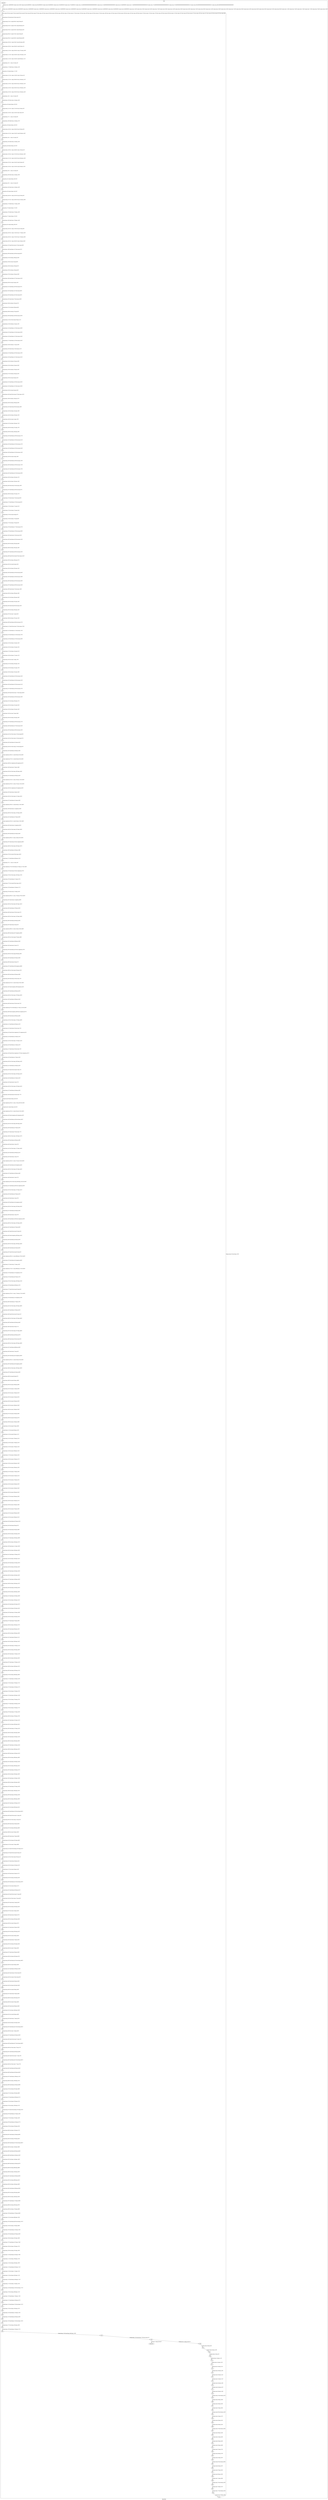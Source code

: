 digraph G {
label="Btor2XCFA";
subgraph cluster_0 {
label="main";
main_init[];
l1[];
l3[];
l4[];
l5[];
l6[];
l7[];
l8[];
l9[];
l10[];
l11[];
l12[];
l13[];
l14[];
l15[];
l16[];
l17[];
l18[];
l19[];
l20[];
l21[];
l22[];
l23[];
l24[];
l25[];
l26[];
l27[];
l28[];
l29[];
l30[];
l31[];
l32[];
l33[];
l34[];
l35[];
l36[];
l37[];
l38[];
l39[];
l40[];
l41[];
l42[];
l43[];
l44[];
l45[];
l46[];
l47[];
l48[];
l49[];
l50[];
l51[];
l52[];
l53[];
l54[];
l55[];
l56[];
l57[];
l58[];
l59[];
l60[];
l61[];
l62[];
l63[];
l64[];
l65[];
l66[];
l67[];
l68[];
l69[];
l70[];
l71[];
l72[];
l73[];
l74[];
l75[];
l76[];
l77[];
l78[];
l79[];
l80[];
l81[];
l82[];
l83[];
l84[];
l85[];
l86[];
l87[];
l88[];
l89[];
l90[];
l91[];
l92[];
l93[];
l94[];
l95[];
l96[];
l97[];
l98[];
l99[];
l100[];
l101[];
l102[];
l103[];
l104[];
l105[];
l106[];
l107[];
l108[];
l109[];
l110[];
l111[];
l112[];
l113[];
l114[];
l115[];
l116[];
l117[];
l118[];
l119[];
l120[];
l121[];
l122[];
l123[];
l124[];
l125[];
l126[];
l127[];
l128[];
l129[];
l130[];
l131[];
l132[];
l133[];
l134[];
l135[];
l136[];
l137[];
l138[];
l139[];
l140[];
l141[];
l142[];
l143[];
l144[];
l145[];
l146[];
l147[];
l148[];
l149[];
l150[];
l151[];
l152[];
l153[];
l154[];
l155[];
l156[];
l157[];
l158[];
l159[];
l160[];
l161[];
l162[];
l163[];
l164[];
l165[];
l166[];
l167[];
l168[];
l169[];
l170[];
l171[];
l172[];
l173[];
l174[];
l175[];
l176[];
l177[];
l178[];
l179[];
l180[];
l181[];
l182[];
l183[];
l184[];
l185[];
l186[];
l187[];
l188[];
l189[];
l190[];
l191[];
l192[];
l193[];
l194[];
l195[];
l196[];
l197[];
l198[];
l199[];
l200[];
l201[];
l202[];
l203[];
l204[];
l205[];
l206[];
l207[];
l208[];
l209[];
l210[];
l211[];
l212[];
l213[];
l214[];
l215[];
l216[];
l217[];
l218[];
l219[];
l220[];
l221[];
l222[];
l223[];
l224[];
l225[];
l226[];
l227[];
l228[];
l229[];
l230[];
l231[];
l232[];
l233[];
l234[];
l235[];
l236[];
l237[];
l238[];
l239[];
l240[];
l241[];
l242[];
l243[];
l244[];
l245[];
l246[];
l247[];
l248[];
l249[];
l250[];
l251[];
l252[];
l253[];
l254[];
l255[];
l256[];
l257[];
l258[];
l259[];
l260[];
l261[];
l262[];
l263[];
l264[];
l265[];
l266[];
l267[];
l268[];
l269[];
l270[];
l271[];
l272[];
l273[];
l274[];
l275[];
l276[];
l277[];
l278[];
l279[];
l280[];
l281[];
l282[];
l283[];
l284[];
l285[];
l286[];
l287[];
l288[];
l289[];
l290[];
l291[];
l292[];
l293[];
l294[];
l295[];
l296[];
l297[];
l298[];
l299[];
l300[];
l301[];
l302[];
l303[];
l304[];
l305[];
l306[];
l307[];
l308[];
l309[];
l310[];
l311[];
l312[];
l313[];
l314[];
l315[];
l316[];
l317[];
l318[];
l319[];
l320[];
l321[];
l322[];
l323[];
l324[];
l325[];
l326[];
l327[];
l328[];
l329[];
l330[];
l331[];
l332[];
l333[];
l334[];
l335[];
l336[];
l337[];
l338[];
l339[];
l340[];
l341[];
l342[];
l343[];
l344[];
l345[];
l346[];
l347[];
l348[];
l349[];
l350[];
l351[];
l352[];
l353[];
l354[];
l355[];
l356[];
l357[];
l358[];
l359[];
l360[];
l361[];
l362[];
l363[];
l364[];
l365[];
l366[];
l367[];
l368[];
l369[];
l370[];
l371[];
l372[];
l373[];
l374[];
l375[];
l376[];
l377[];
l378[];
l379[];
l380[];
l381[];
l382[];
l383[];
l384[];
l385[];
l386[];
l387[];
l388[];
l389[];
l390[];
l391[];
l392[];
l393[];
l394[];
l395[];
l396[];
l397[];
l398[];
l399[];
l400[];
l401[];
l402[];
l403[];
l404[];
l405[];
l406[];
l407[];
l408[];
l409[];
l410[];
l411[];
l412[];
l413[];
l414[];
l415[];
l416[];
l417[];
l418[];
l419[];
l420[];
l421[];
l422[];
l423[];
l424[];
l425[];
l426[];
l427[];
l428[];
l429[];
l430[];
l431[];
l432[];
l433[];
l434[];
l435[];
l436[];
l437[];
l438[];
l439[];
l440[];
l441[];
l442[];
l443[];
l444[];
l445[];
l446[];
l447[];
l448[];
l449[];
l450[];
l451[];
l452[];
l453[];
l454[];
l455[];
l456[];
l457[];
l458[];
l459[];
l460[];
l461[];
l462[];
l463[];
l464[];
l465[];
l466[];
l467[];
l468[];
l469[];
l470[];
l471[];
l472[];
l473[];
l474[];
l475[];
l476[];
l477[];
l478[];
l479[];
l480[];
l481[];
l482[];
l483[];
l484[];
l485[];
l486[];
l487[];
l488[];
l489[];
l490[];
l491[];
l492[];
l493[];
l494[];
l495[];
l496[];
l497[];
l498[];
l499[];
l500[];
l501[];
l502[];
l503[];
l504[];
l505[];
l506[];
l507[];
l508[];
l509[];
l510[];
l511[];
l512[];
l513[];
l514[];
l515[];
l516[];
l517[];
l518[];
l519[];
l520[];
l521[];
l522[];
l523[];
l524[];
l525[];
l526[];
l527[];
l528[];
l529[];
l530[];
l531[];
l532[];
l533[];
l534[];
l535[];
l536[];
l537[];
l538[];
l539[];
l540[];
l541[];
l542[];
l543[];
l544[];
l545[];
l546[];
l547[];
l548[];
l549[];
l550[];
l551[];
l552[];
l553[];
l554[];
l555[];
l556[];
l557[];
l558[];
l559[];
l560[];
l561[];
l562[];
l563[];
l564[];
l565[];
main_error[];
l566[];
l567[];
l568[];
l569[];
l570[];
l571[];
l572[];
l573[];
l574[];
l575[];
l576[];
l577[];
l578[];
l579[];
l580[];
l581[];
l582[];
l583[];
l584[];
l585[];
l586[];
l587[];
l588[];
l589[];
l590[];
l591[];
l592[];
l593[];
l594[];
l595[];
l596[];
l597[];
l598[];
l599[];
l600[];
l601[];
l602[];
l603[];
main_init -> l1 [label="[(assign const_5 #b00000000),(assign const_30 #b0),(assign const_86 #b00000011),(assign const_88 #b00000010),(assign const_90 #b00000001),(assign const_105 #b00000100),(assign const_107 #b00000101),(assign const_114 #b00000000000000000000000000000001),(assign const_115 #b000000000000000000000000),(assign const_120 #b00000000),(assign const_171 #b00000000000000000000000000000100),(assign const_175 #b00000000000000000000000000000010),(assign const_179 #b00000000000000000000000000000110),(assign const_449 #b00000000000000000000000000000101),(assign const_468 #b00000000000000000000000000000000)] "];
l3 -> l4 [label="[(havoc input_85),(havoc input_87),(havoc input_89),(havoc input_95),(havoc input_96),(havoc input_97),(havoc input_103),(havoc input_104),(havoc input_106),(havoc input_108),(havoc input_119),(havoc input_127),(havoc input_133),(havoc input_136),(havoc input_143),(havoc input_147),(havoc input_148),(havoc input_153),(havoc input_154),(havoc input_158),(havoc input_162),(havoc input_169),(havoc input_170),(havoc input_174),(havoc input_178),(havoc input_190),(havoc input_196),(havoc input_211),(havoc input_222),(havoc input_230),(havoc input_237),(havoc input_239),(havoc input_251),(havoc input_254),(havoc input_281),(havoc input_284)] "];
l4 -> l5 [label="[(assign binary_83 (bvand state_45 (bvnot state_81)))] "];
l5 -> l6 [label="[(assign ternary_91 (ite (= input_89 #b1) const_90 state_6))] "];
l6 -> l7 [label="[(assign ternary_92 (ite (= input_87 #b1) const_88 ternary_91))] "];
l7 -> l8 [label="[(assign ternary_93 (ite (= input_85 #b1) const_86 ternary_92))] "];
l8 -> l9 [label="[(assign ternary_98 (ite (= input_97 #b1) const_90 state_8))] "];
l9 -> l10 [label="[(assign ternary_99 (ite (= input_96 #b1) const_88 ternary_98))] "];
l10 -> l11 [label="[(assign ternary_100 (ite (= input_95 #b1) const_86 ternary_99))] "];
l11 -> l12 [label="[(assign ternary_109 (ite (= input_108 #b1) const_90 state_12))] "];
l12 -> l13 [label="[(assign ternary_110 (ite (= input_106 #b1) const_107 ternary_109))] "];
l13 -> l14 [label="[(assign ternary_111 (ite (= input_104 #b1) const_105 ternary_110))] "];
l14 -> l15 [label="[(assign ternary_112 (ite (= input_103 #b1) const_88 ternary_111))] "];
l15 -> l16 [label="[(assign binary_116 (++ const_115 state_14))] "];
l16 -> l17 [label="[(assign binary_117 (bvadd const_114 binary_116))] "];
l17 -> l18 [label="[(assign slice_118 (extract binary_117 0 8))] "];
l18 -> l19 [label="[(assign ternary_121 (ite (= input_119 #b1) const_120 state_14))] "];
l19 -> l20 [label="[(assign ternary_122 (ite (= input_108 #b1) slice_118 ternary_121))] "];
l20 -> l21 [label="[(assign ternary_123 (ite (= input_106 #b1) slice_118 ternary_122))] "];
l21 -> l22 [label="[(assign ternary_124 (ite (= input_104 #b1) slice_118 ternary_123))] "];
l22 -> l23 [label="[(assign ternary_125 (ite (= input_103 #b1) slice_118 ternary_124))] "];
l23 -> l24 [label="[(assign binary_128 (++ const_115 state_16))] "];
l24 -> l25 [label="[(assign binary_129 (bvsub const_114 binary_128))] "];
l25 -> l26 [label="[(assign slice_130 (extract binary_129 0 8))] "];
l26 -> l27 [label="[(assign ternary_131 (ite (= input_127 #b1) slice_130 state_16))] "];
l27 -> l28 [label="[(assign ternary_134 (ite (= input_133 #b1) state_6 state_18))] "];
l28 -> l29 [label="[(assign binary_137 (++ const_115 state_20))] "];
l29 -> l30 [label="[(assign binary_138 (bvadd const_114 binary_137))] "];
l30 -> l31 [label="[(assign slice_139 (extract binary_138 0 8))] "];
l31 -> l32 [label="[(assign ternary_140 (ite (= input_136 #b1) slice_139 state_20))] "];
l32 -> l33 [label="[(assign ternary_141 (ite (= input_133 #b1) const_90 ternary_140))] "];
l33 -> l34 [label="[(assign binary_144 (++ const_115 state_22))] "];
l34 -> l35 [label="[(assign binary_145 (bvadd const_114 binary_144))] "];
l35 -> l36 [label="[(assign slice_146 (extract binary_145 0 8))] "];
l36 -> l37 [label="[(assign ternary_149 (ite (= input_148 #b1) const_120 state_22))] "];
l37 -> l38 [label="[(assign ternary_150 (ite (= input_147 #b1) slice_146 ternary_149))] "];
l38 -> l39 [label="[(assign ternary_151 (ite (= input_143 #b1) slice_146 ternary_150))] "];
l39 -> l40 [label="[(assign ternary_155 (ite (= input_154 #b1) state_28 state_24))] "];
l40 -> l41 [label="[(assign ternary_156 (ite (= input_153 #b1) state_28 ternary_155))] "];
l41 -> l42 [label="[(assign binary_159 (++ const_115 state_26))] "];
l42 -> l43 [label="[(assign binary_160 (bvsub const_114 binary_159))] "];
l43 -> l44 [label="[(assign slice_161 (extract binary_160 0 8))] "];
l44 -> l45 [label="[(assign binary_163 (++ const_115 state_24))] "];
l45 -> l46 [label="[(assign binary_164 (bvand const_114 binary_163))] "];
l46 -> l47 [label="[(assign slice_165 (extract binary_164 0 8))] "];
l47 -> l48 [label="[(assign ternary_166 (ite (= input_162 #b1) slice_165 state_26))] "];
l48 -> l49 [label="[(assign ternary_167 (ite (= input_158 #b1) slice_161 ternary_166))] "];
l49 -> l50 [label="[(assign binary_172 (bvadd const_171 binary_128))] "];
l50 -> l51 [label="[(assign slice_173 (extract binary_172 0 8))] "];
l51 -> l52 [label="[(assign binary_176 (bvadd const_175 binary_128))] "];
l52 -> l53 [label="[(assign slice_177 (extract binary_176 0 8))] "];
l53 -> l54 [label="[(assign binary_180 (bvadd const_179 binary_128))] "];
l54 -> l55 [label="[(assign slice_181 (extract binary_180 0 8))] "];
l55 -> l56 [label="[(assign ternary_182 (ite (= input_178 #b1) slice_181 state_28))] "];
l56 -> l57 [label="[(assign ternary_183 (ite (= input_174 #b1) slice_177 ternary_182))] "];
l57 -> l58 [label="[(assign ternary_184 (ite (= input_170 #b1) slice_173 ternary_183))] "];
l58 -> l59 [label="[(assign ternary_185 (ite (= input_169 #b1) state_16 ternary_184))] "];
l59 -> l60 [label="[(assign binary_187 (bvand (bvnot state_31) (bvnot input_89)))] "];
l60 -> l61 [label="[(assign binary_188 (bvand binary_187 (bvnot input_87)))] "];
l61 -> l62 [label="[(assign binary_189 (bvand binary_188 (bvnot input_85)))] "];
l62 -> l63 [label="[(assign binary_191 (bvor binary_189 input_190))] "];
l63 -> l64 [label="[(assign binary_193 (bvor state_33 input_89))] "];
l64 -> l65 [label="[(assign binary_194 (bvor binary_193 input_87))] "];
l65 -> l66 [label="[(assign binary_195 (bvor binary_194 input_85))] "];
l66 -> l67 [label="[(assign binary_197 (bvor binary_195 input_196))] "];
l67 -> l68 [label="[(assign binary_198 (bvand binary_197 (bvnot input_133)))] "];
l68 -> l69 [label="[(assign binary_200 (bvor state_35 input_133))] "];
l69 -> l70 [label="[(assign binary_201 (bvand binary_200 (bvnot input_97)))] "];
l70 -> l71 [label="[(assign binary_202 (bvand binary_201 (bvnot input_96)))] "];
l71 -> l72 [label="[(assign binary_203 (bvand binary_202 (bvnot input_95)))] "];
l72 -> l73 [label="[(assign binary_205 (bvand state_37 (bvnot input_196)))] "];
l73 -> l74 [label="[(assign binary_206 (bvor binary_205 input_97))] "];
l74 -> l75 [label="[(assign binary_207 (bvor binary_206 input_96))] "];
l75 -> l76 [label="[(assign binary_208 (bvor binary_207 input_95))] "];
l76 -> l77 [label="[(assign binary_209 (bvand binary_208 (bvnot input_190)))] "];
l77 -> l78 [label="[(assign binary_212 (bvor (bvnot state_39) input_211))] "];
l78 -> l79 [label="[(assign binary_213 (bvor binary_212 input_119))] "];
l79 -> l80 [label="[(assign binary_214 (bvand binary_213 (bvnot input_108)))] "];
l80 -> l81 [label="[(assign binary_215 (bvand binary_214 (bvnot input_106)))] "];
l81 -> l82 [label="[(assign binary_216 (bvand binary_215 (bvnot input_104)))] "];
l82 -> l83 [label="[(assign binary_217 (bvand binary_216 (bvnot input_103)))] "];
l83 -> l84 [label="[(assign binary_218 (bvor binary_217 input_190))] "];
l84 -> l85 [label="[(assign binary_220 (bvand state_41 (bvnot input_211)))] "];
l85 -> l86 [label="[(assign binary_221 (bvand binary_220 (bvnot input_119)))] "];
l86 -> l87 [label="[(assign binary_223 (bvand binary_221 (bvnot input_222)))] "];
l87 -> l88 [label="[(assign binary_224 (bvor binary_223 input_108))] "];
l88 -> l89 [label="[(assign binary_225 (bvor binary_224 input_106))] "];
l89 -> l90 [label="[(assign binary_226 (bvor binary_225 input_104))] "];
l90 -> l91 [label="[(assign binary_227 (bvor binary_226 input_103))] "];
l91 -> l92 [label="[(assign binary_229 (bvor state_43 input_222))] "];
l92 -> l93 [label="[(assign binary_231 (bvand binary_229 (bvnot input_230)))] "];
l93 -> l94 [label="[(assign binary_232 (bvand binary_231 (bvnot input_190)))] "];
l94 -> l95 [label="[(assign binary_234 (bvor state_45 input_230))] "];
l95 -> l96 [label="[(assign binary_236 (bvand (bvnot state_47) (bvnot input_133)))] "];
l96 -> l97 [label="[(assign binary_238 (bvor binary_236 input_237))] "];
l97 -> l98 [label="[(assign binary_240 (bvor binary_238 input_239))] "];
l98 -> l99 [label="[(assign binary_242 (bvand state_49 (bvnot input_148)))] "];
l99 -> l100 [label="[(assign binary_243 (bvor binary_242 input_136))] "];
l100 -> l101 [label="[(assign binary_244 (bvor binary_243 input_133))] "];
l101 -> l102 [label="[(assign binary_246 (bvor state_51 input_178))] "];
l102 -> l103 [label="[(assign binary_247 (bvor binary_246 input_174))] "];
l103 -> l104 [label="[(assign binary_248 (bvor binary_247 input_170))] "];
l104 -> l105 [label="[(assign binary_249 (bvor binary_248 input_169))] "];
l105 -> l106 [label="[(assign binary_250 (bvand binary_249 (bvnot input_127)))] "];
l106 -> l107 [label="[(assign binary_252 (bvand binary_250 (bvnot input_251)))] "];
l107 -> l108 [label="[(assign binary_253 (bvand binary_252 (bvnot input_147)))] "];
l108 -> l109 [label="[(assign binary_255 (bvand binary_253 (bvnot input_254)))] "];
l109 -> l110 [label="[(assign binary_256 (bvand binary_255 (bvnot input_143)))] "];
l110 -> l111 [label="[(assign binary_258 (bvor state_53 input_148))] "];
l111 -> l112 [label="[(assign binary_259 (bvand binary_258 (bvnot input_178)))] "];
l112 -> l113 [label="[(assign binary_260 (bvand binary_259 (bvnot input_174)))] "];
l113 -> l114 [label="[(assign binary_261 (bvand binary_260 (bvnot input_170)))] "];
l114 -> l115 [label="[(assign binary_262 (bvand binary_261 (bvnot input_169)))] "];
l115 -> l116 [label="[(assign binary_263 (bvor binary_262 input_147))] "];
l116 -> l117 [label="[(assign binary_264 (bvor binary_263 input_143))] "];
l117 -> l118 [label="[(assign binary_266 (bvand state_55 (bvnot input_136)))] "];
l118 -> l119 [label="[(assign binary_267 (bvand binary_266 (bvnot input_97)))] "];
l119 -> l120 [label="[(assign binary_268 (bvor binary_267 input_127))] "];
l120 -> l121 [label="[(assign binary_270 (bvand state_57 (bvnot input_96)))] "];
l121 -> l122 [label="[(assign binary_271 (bvand binary_270 (bvnot input_95)))] "];
l122 -> l123 [label="[(assign binary_272 (bvor binary_271 input_251))] "];
l123 -> l124 [label="[(assign binary_273 (bvor binary_272 input_254))] "];
l124 -> l125 [label="[(assign binary_275 (bvor state_59 input_97))] "];
l125 -> l126 [label="[(assign binary_276 (bvor binary_275 input_96))] "];
l126 -> l127 [label="[(assign binary_277 (bvor binary_276 input_95))] "];
l127 -> l128 [label="[(assign binary_278 (bvand binary_277 (bvnot input_237)))] "];
l128 -> l129 [label="[(assign binary_279 (bvand binary_278 (bvnot input_239)))] "];
l129 -> l130 [label="[(assign binary_282 (bvand state_61 (bvnot input_281)))] "];
l130 -> l131 [label="[(assign binary_283 (bvand binary_282 (bvnot input_153)))] "];
l131 -> l132 [label="[(assign binary_285 (bvor binary_283 input_284))] "];
l132 -> l133 [label="[(assign binary_286 (bvor binary_285 input_158))] "];
l133 -> l134 [label="[(assign binary_287 (bvand binary_286 (bvnot input_103)))] "];
l134 -> l135 [label="[(assign binary_289 (bvand (bvnot state_63) (bvnot input_154)))] "];
l135 -> l136 [label="[(assign binary_290 (bvor binary_289 input_237))] "];
l136 -> l137 [label="[(assign binary_292 (bvor state_65 input_162))] "];
l137 -> l138 [label="[(assign binary_293 (bvor binary_292 input_153))] "];
l138 -> l139 [label="[(assign binary_294 (bvand binary_293 (bvnot input_284)))] "];
l139 -> l140 [label="[(assign binary_295 (bvand binary_294 (bvnot input_108)))] "];
l140 -> l141 [label="[(assign binary_296 (bvand binary_295 (bvnot input_106)))] "];
l141 -> l142 [label="[(assign binary_297 (bvand binary_296 (bvnot input_104)))] "];
l142 -> l143 [label="[(assign binary_299 (bvand state_67 (bvnot input_158)))] "];
l143 -> l144 [label="[(assign binary_300 (bvor binary_299 input_108))] "];
l144 -> l145 [label="[(assign binary_301 (bvor binary_300 input_106))] "];
l145 -> l146 [label="[(assign binary_302 (bvor binary_301 input_104))] "];
l146 -> l147 [label="[(assign binary_304 (bvand state_69 (bvnot input_162)))] "];
l147 -> l148 [label="[(assign binary_305 (bvor binary_304 input_154))] "];
l148 -> l149 [label="[(assign binary_307 (bvor state_71 input_281))] "];
l149 -> l150 [label="[(assign binary_308 (bvor binary_307 input_103))] "];
l150 -> l151 [label="[(assign binary_309 (bvand binary_308 (bvnot input_237)))] "];
l151 -> l152 [label="[(assign binary_311 (bvand (bvnot state_73) (bvnot input_178)))] "];
l152 -> l153 [label="[(assign binary_312 (bvand binary_311 (bvnot input_174)))] "];
l153 -> l154 [label="[(assign binary_313 (bvand binary_312 (bvnot input_170)))] "];
l154 -> l155 [label="[(assign binary_314 (bvand binary_313 (bvnot input_169)))] "];
l155 -> l156 [label="[(assign binary_315 (bvor binary_314 input_154))] "];
l156 -> l157 [label="[(assign binary_316 (bvor binary_315 input_153))] "];
l157 -> l158 [label="[(assign binary_317 (bvor binary_316 input_251))] "];
l158 -> l159 [label="[(assign binary_318 (bvor binary_317 input_147))] "];
l159 -> l160 [label="[(assign binary_320 (bvor state_75 input_178))] "];
l160 -> l161 [label="[(assign binary_321 (bvor binary_320 input_174))] "];
l161 -> l162 [label="[(assign binary_322 (bvor binary_321 input_170))] "];
l162 -> l163 [label="[(assign binary_323 (bvor binary_322 input_169))] "];
l163 -> l164 [label="[(assign binary_324 (bvand binary_323 (bvnot input_154)))] "];
l164 -> l165 [label="[(assign binary_325 (bvand binary_324 (bvnot input_153)))] "];
l165 -> l166 [label="[(assign binary_326 (bvand binary_325 (bvnot input_251)))] "];
l166 -> l167 [label="[(assign binary_327 (bvand binary_326 (bvnot input_147)))] "];
l167 -> l168 [label="[(assign binary_329 (bvand (bvnot state_77) (bvnot input_284)))] "];
l168 -> l169 [label="[(assign binary_330 (bvand binary_329 (bvnot input_158)))] "];
l169 -> l170 [label="[(assign binary_331 (bvor binary_330 input_127))] "];
l170 -> l171 [label="[(assign binary_332 (bvor binary_331 input_254))] "];
l171 -> l172 [label="[(assign binary_333 (bvor binary_332 input_143))] "];
l172 -> l173 [label="[(assign binary_335 (bvor state_79 input_284))] "];
l173 -> l174 [label="[(assign binary_336 (bvor binary_335 input_158))] "];
l174 -> l175 [label="[(assign binary_337 (bvand binary_336 (bvnot input_127)))] "];
l175 -> l176 [label="[(assign binary_338 (bvand binary_337 (bvnot input_254)))] "];
l176 -> l177 [label="[(assign binary_339 (bvand binary_338 (bvnot input_143)))] "];
l177 -> l178 [label="[(assign binary_341 (bvor (bvnot state_31) (bvnot input_89)))] "];
l178 -> l179 [label="[(assign binary_342 (bvor (bvnot state_31) (bvnot input_87)))] "];
l179 -> l180 [label="[(assign binary_343 (bvand binary_341 binary_342))] "];
l180 -> l181 [label="[(assign binary_344 (bvor (bvnot state_31) (bvnot input_85)))] "];
l181 -> l182 [label="[(assign binary_345 (bvand binary_343 binary_344))] "];
l182 -> l183 [label="[(assign comparison_346 (ite (= const_88 state_8) #b1 #b0))] "];
l183 -> l184 [label="[(assign comparison_347 (ite (= const_86 state_8) #b1 #b0))] "];
l184 -> l185 [label="[(assign binary_348 (bvor comparison_346 comparison_347))] "];
l185 -> l186 [label="[(assign binary_349 (bvand state_37 binary_348))] "];
l186 -> l187 [label="[(assign binary_350 (bvor (bvnot input_196) binary_349))] "];
l187 -> l188 [label="[(assign binary_351 (bvand binary_345 binary_350))] "];
l188 -> l189 [label="[(assign comparison_352 (ite (= const_105 state_12) #b1 #b0))] "];
l189 -> l190 [label="[(assign comparison_353 (ite (= const_107 state_12) #b1 #b0))] "];
l190 -> l191 [label="[(assign binary_354 (bvor comparison_352 comparison_353))] "];
l191 -> l192 [label="[(assign binary_355 (bvand state_41 binary_354))] "];
l192 -> l193 [label="[(assign binary_356 (bvor (bvnot input_211) binary_355))] "];
l193 -> l194 [label="[(assign binary_357 (bvand binary_351 binary_356))] "];
l194 -> l195 [label="[(assign comparison_358 (ite (= const_88 state_12) #b1 #b0))] "];
l195 -> l196 [label="[(assign binary_359 (bvand state_41 comparison_358))] "];
l196 -> l197 [label="[(assign binary_360 (bvor (bvnot input_119) binary_359))] "];
l197 -> l198 [label="[(assign binary_361 (bvand binary_357 binary_360))] "];
l198 -> l199 [label="[(assign comparison_362 (ite (= const_90 state_12) #b1 #b0))] "];
l199 -> l200 [label="[(assign binary_363 (bvand state_41 comparison_362))] "];
l200 -> l201 [label="[(assign binary_364 (bvor (bvnot input_222) binary_363))] "];
l201 -> l202 [label="[(assign binary_365 (bvand binary_361 binary_364))] "];
l202 -> l203 [label="[(assign comparison_366 (ite (= state_14 state_6) #b1 #b0))] "];
l203 -> l204 [label="[(assign binary_367 (bvand state_43 (bvnot comparison_366)))] "];
l204 -> l205 [label="[(assign binary_368 (bvor (bvnot input_230) binary_367))] "];
l205 -> l206 [label="[(assign binary_369 (bvand binary_365 binary_368))] "];
l206 -> l207 [label="[(assign binary_370 (bvor state_49 (bvnot input_148)))] "];
l207 -> l208 [label="[(assign binary_371 (bvand binary_369 binary_370))] "];
l208 -> l209 [label="[(assign binary_372 (++ const_115 state_18))] "];
l209 -> l210 [label="[(assign comparison_373 (ite (bvule binary_372 binary_137) #b1 #b0))] "];
l210 -> l211 [label="[(assign binary_374 (bvand state_55 (bvnot comparison_373)))] "];
l211 -> l212 [label="[(assign binary_375 (bvor (bvnot input_136) binary_374))] "];
l212 -> l213 [label="[(assign binary_376 (bvand binary_371 binary_375))] "];
l213 -> l214 [label="[(assign binary_377 (bvor state_69 (bvnot input_162)))] "];
l214 -> l215 [label="[(assign binary_378 (bvand binary_376 binary_377))] "];
l215 -> l216 [label="[(assign binary_379 (bvand const_175 binary_163))] "];
l216 -> l217 [label="[(assign comparison_380 (ite (= const_175 binary_379) #b1 #b0))] "];
l217 -> l218 [label="[(assign binary_381 (bvand state_61 comparison_380))] "];
l218 -> l219 [label="[(assign binary_382 (bvor (bvnot input_281) binary_381))] "];
l219 -> l220 [label="[(assign binary_383 (bvand binary_378 binary_382))] "];
l220 -> l221 [label="[(assign binary_384 (bvand state_33 (bvnot state_47)))] "];
l221 -> l222 [label="[(assign binary_385 (bvor (bvnot input_133) binary_384))] "];
l222 -> l223 [label="[(assign binary_386 (bvand binary_383 binary_385))] "];
l223 -> l224 [label="[(assign binary_387 (bvand state_35 state_55))] "];
l224 -> l225 [label="[(assign comparison_388 (ite (= state_20 state_18) #b1 #b0))] "];
l225 -> l226 [label="[(assign binary_389 (bvand binary_387 comparison_388))] "];
l226 -> l227 [label="[(assign binary_390 (bvor (bvnot input_97) binary_389))] "];
l227 -> l228 [label="[(assign binary_391 (bvand binary_386 binary_390))] "];
l228 -> l229 [label="[(assign binary_392 (bvand state_35 state_57))] "];
l229 -> l230 [label="[(assign binary_393 (bvand binary_392 (bvnot comparison_373)))] "];
l230 -> l231 [label="[(assign binary_394 (bvor (bvnot input_96) binary_393))] "];
l231 -> l232 [label="[(assign binary_395 (bvand binary_391 binary_394))] "];
l232 -> l233 [label="[(assign binary_396 (bvand state_35 state_57))] "];
l233 -> l234 [label="[(assign binary_397 (bvand binary_396 comparison_388))] "];
l234 -> l235 [label="[(assign binary_398 (bvor (bvnot input_95) binary_397))] "];
l235 -> l236 [label="[(assign binary_399 (bvand binary_395 binary_398))] "];
l236 -> l237 [label="[(assign binary_400 (bvand state_53 (bvnot state_73)))] "];
l237 -> l238 [label="[(assign comparison_401 (ite (= const_90 state_20) #b1 #b0))] "];
l238 -> l239 [label="[(assign binary_402 (bvand comparison_388 comparison_401))] "];
l239 -> l240 [label="[(assign binary_403 (bvand binary_400 binary_402))] "];
l240 -> l241 [label="[(assign binary_404 (bvor (bvnot input_178) binary_403))] "];
l241 -> l242 [label="[(assign binary_405 (bvand binary_399 binary_404))] "];
l242 -> l243 [label="[(assign binary_406 (bvand state_53 (bvnot state_73)))] "];
l243 -> l244 [label="[(assign comparison_407 (ite (bvule binary_137 const_114) #b1 #b0))] "];
l244 -> l245 [label="[(assign binary_408 (bvand comparison_388 (bvnot comparison_407)))] "];
l245 -> l246 [label="[(assign binary_409 (bvand binary_406 binary_408))] "];
l246 -> l247 [label="[(assign binary_410 (bvor (bvnot input_174) binary_409))] "];
l247 -> l248 [label="[(assign binary_411 (bvand binary_405 binary_410))] "];
l248 -> l249 [label="[(assign binary_412 (bvand state_53 (bvnot state_73)))] "];
l249 -> l250 [label="[(assign binary_413 (bvand (bvnot comparison_373) comparison_401))] "];
l250 -> l251 [label="[(assign binary_414 (bvand binary_412 binary_413))] "];
l251 -> l252 [label="[(assign binary_415 (bvor (bvnot input_170) binary_414))] "];
l252 -> l253 [label="[(assign binary_416 (bvand binary_411 binary_415))] "];
l253 -> l254 [label="[(assign binary_417 (bvand state_53 (bvnot state_73)))] "];
l254 -> l255 [label="[(assign binary_418 (bvand (bvnot comparison_373) (bvnot comparison_407)))] "];
l255 -> l256 [label="[(assign binary_419 (bvand binary_417 binary_418))] "];
l256 -> l257 [label="[(assign binary_420 (bvor (bvnot input_169) binary_419))] "];
l257 -> l258 [label="[(assign binary_421 (bvand binary_416 binary_420))] "];
l258 -> l259 [label="[(assign binary_422 (bvand (bvnot state_63) state_75))] "];
l259 -> l260 [label="[(assign binary_423 (bvor (bvnot input_154) binary_422))] "];
l260 -> l261 [label="[(assign binary_424 (bvand binary_421 binary_423))] "];
l261 -> l262 [label="[(assign binary_425 (bvand state_61 state_75))] "];
l262 -> l263 [label="[(assign binary_426 (bvor (bvnot input_153) binary_425))] "];
l263 -> l264 [label="[(assign binary_427 (bvand binary_424 binary_426))] "];
l264 -> l265 [label="[(assign binary_428 (bvand state_65 (bvnot state_77)))] "];
l265 -> l266 [label="[(assign slice_429 (extract binary_164 8 32))] "];
l266 -> l267 [label="[(assign comparison_430 (ite (= const_115 slice_429) #b1 #b0))] "];
l267 -> l268 [label="[(assign slice_431 (extract binary_164 0 8))] "];
l268 -> l269 [label="[(assign comparison_432 (ite (= state_26 slice_431) #b1 #b0))] "];
l269 -> l270 [label="[(assign binary_433 (bvand comparison_430 comparison_432))] "];
l270 -> l271 [label="[(assign binary_434 (bvand binary_428 (bvnot binary_433)))] "];
l271 -> l272 [label="[(assign binary_435 (bvor (bvnot input_284) binary_434))] "];
l272 -> l273 [label="[(assign binary_436 (bvand binary_427 binary_435))] "];
l273 -> l274 [label="[(assign binary_437 (bvand state_67 (bvnot state_77)))] "];
l274 -> l275 [label="[(assign binary_438 (bvor (bvnot input_158) binary_437))] "];
l275 -> l276 [label="[(assign binary_439 (bvand binary_436 binary_438))] "];
l276 -> l277 [label="[(assign binary_440 (bvand state_51 state_79))] "];
l277 -> l278 [label="[(assign binary_441 (bvor (bvnot input_127) binary_440))] "];
l278 -> l279 [label="[(assign binary_442 (bvand binary_439 binary_441))] "];
l279 -> l280 [label="[(assign binary_443 (bvand state_51 state_75))] "];
l280 -> l281 [label="[(assign comparison_444 (ite (= const_107 state_22) #b1 #b0))] "];
l281 -> l282 [label="[(assign binary_445 (bvand binary_443 comparison_444))] "];
l282 -> l283 [label="[(assign binary_446 (bvor (bvnot input_251) binary_445))] "];
l283 -> l284 [label="[(assign binary_447 (bvand binary_442 binary_446))] "];
l284 -> l285 [label="[(assign binary_448 (bvand state_51 state_75))] "];
l285 -> l286 [label="[(assign comparison_450 (ite (bvule const_449 binary_144) #b1 #b0))] "];
l286 -> l287 [label="[(assign binary_451 (bvand binary_448 (bvnot comparison_450)))] "];
l287 -> l288 [label="[(assign binary_452 (bvor (bvnot input_147) binary_451))] "];
l288 -> l289 [label="[(assign binary_453 (bvand binary_447 binary_452))] "];
l289 -> l290 [label="[(assign binary_454 (bvand state_51 state_79))] "];
l290 -> l291 [label="[(assign binary_455 (bvand binary_454 comparison_444))] "];
l291 -> l292 [label="[(assign binary_456 (bvor (bvnot input_254) binary_455))] "];
l292 -> l293 [label="[(assign binary_457 (bvand binary_453 binary_456))] "];
l293 -> l294 [label="[(assign binary_458 (bvand state_51 state_79))] "];
l294 -> l295 [label="[(assign binary_459 (bvand binary_458 (bvnot comparison_450)))] "];
l295 -> l296 [label="[(assign binary_460 (bvor (bvnot input_143) binary_459))] "];
l296 -> l297 [label="[(assign binary_461 (bvand binary_457 binary_460))] "];
l297 -> l298 [label="[(assign binary_462 (bvand (bvnot state_39) state_65))] "];
l298 -> l299 [label="[(assign binary_463 (bvand comparison_380 binary_433))] "];
l299 -> l300 [label="[(assign binary_464 (bvand binary_462 binary_463))] "];
l300 -> l301 [label="[(assign binary_465 (bvor (bvnot input_108) binary_464))] "];
l301 -> l302 [label="[(assign binary_466 (bvand binary_461 binary_465))] "];
l302 -> l303 [label="[(assign binary_467 (bvand (bvnot state_39) state_65))] "];
l303 -> l304 [label="[(assign comparison_469 (ite (= const_468 binary_379) #b1 #b0))] "];
l304 -> l305 [label="[(assign binary_470 (bvand binary_433 comparison_469))] "];
l305 -> l306 [label="[(assign binary_471 (bvand const_171 binary_163))] "];
l306 -> l307 [label="[(assign comparison_472 (ite (= const_468 binary_471) #b1 #b0))] "];
l307 -> l308 [label="[(assign binary_473 (bvand binary_470 comparison_472))] "];
l308 -> l309 [label="[(assign binary_474 (bvand binary_467 binary_473))] "];
l309 -> l310 [label="[(assign binary_475 (bvor (bvnot input_106) binary_474))] "];
l310 -> l311 [label="[(assign binary_476 (bvand binary_466 binary_475))] "];
l311 -> l312 [label="[(assign binary_477 (bvand (bvnot state_39) state_65))] "];
l312 -> l313 [label="[(assign comparison_478 (ite (= const_171 binary_471) #b1 #b0))] "];
l313 -> l314 [label="[(assign binary_479 (bvand binary_470 comparison_478))] "];
l314 -> l315 [label="[(assign binary_480 (bvand binary_477 binary_479))] "];
l315 -> l316 [label="[(assign binary_481 (bvor (bvnot input_104) binary_480))] "];
l316 -> l317 [label="[(assign binary_482 (bvand binary_476 binary_481))] "];
l317 -> l318 [label="[(assign binary_483 (bvand (bvnot state_39) state_61))] "];
l318 -> l319 [label="[(assign binary_484 (bvor (bvnot input_103) binary_483))] "];
l319 -> l320 [label="[(assign binary_485 (bvand binary_482 binary_484))] "];
l320 -> l321 [label="[(assign binary_486 (bvand state_59 state_71))] "];
l321 -> l322 [label="[(assign binary_487 (bvor (bvnot input_237) binary_486))] "];
l322 -> l323 [label="[(assign binary_488 (bvand binary_485 binary_487))] "];
l323 -> l324 [label="[(assign binary_489 (bvand state_59 (bvnot state_63)))] "];
l324 -> l325 [label="[(assign binary_490 (bvor (bvnot input_239) binary_489))] "];
l325 -> l326 [label="[(assign binary_491 (bvand binary_488 binary_490))] "];
l326 -> l327 [label="[(assign binary_492 (bvand state_37 state_43))] "];
l327 -> l328 [label="[(assign binary_493 (bvand binary_492 comparison_366))] "];
l328 -> l329 [label="[(assign comparison_494 (ite (= const_90 state_8) #b1 #b0))] "];
l329 -> l330 [label="[(assign binary_495 (bvand binary_493 comparison_494))] "];
l330 -> l331 [label="[(assign binary_496 (bvor (bvnot input_190) binary_495))] "];
l331 -> l332 [label="[(assign binary_497 (bvand binary_491 binary_496))] "];
l332 -> l333 [label="[(assign binary_498 (bvor input_89 input_87))] "];
l333 -> l334 [label="[(assign binary_499 (bvor input_85 binary_498))] "];
l334 -> l335 [label="[(assign binary_500 (bvor input_196 binary_499))] "];
l335 -> l336 [label="[(assign binary_501 (bvor input_211 binary_500))] "];
l336 -> l337 [label="[(assign binary_502 (bvor input_119 binary_501))] "];
l337 -> l338 [label="[(assign binary_503 (bvor input_222 binary_502))] "];
l338 -> l339 [label="[(assign binary_504 (bvor input_230 binary_503))] "];
l339 -> l340 [label="[(assign binary_505 (bvor input_148 binary_504))] "];
l340 -> l341 [label="[(assign binary_506 (bvor input_136 binary_505))] "];
l341 -> l342 [label="[(assign binary_507 (bvor input_162 binary_506))] "];
l342 -> l343 [label="[(assign binary_508 (bvor input_281 binary_507))] "];
l343 -> l344 [label="[(assign binary_509 (bvor input_133 binary_508))] "];
l344 -> l345 [label="[(assign binary_510 (bvor input_97 binary_509))] "];
l345 -> l346 [label="[(assign binary_511 (bvor input_96 binary_510))] "];
l346 -> l347 [label="[(assign binary_512 (bvor input_95 binary_511))] "];
l347 -> l348 [label="[(assign binary_513 (bvor input_178 binary_512))] "];
l348 -> l349 [label="[(assign binary_514 (bvor input_174 binary_513))] "];
l349 -> l350 [label="[(assign binary_515 (bvor input_170 binary_514))] "];
l350 -> l351 [label="[(assign binary_516 (bvor input_169 binary_515))] "];
l351 -> l352 [label="[(assign binary_517 (bvor input_154 binary_516))] "];
l352 -> l353 [label="[(assign binary_518 (bvor input_153 binary_517))] "];
l353 -> l354 [label="[(assign binary_519 (bvor input_284 binary_518))] "];
l354 -> l355 [label="[(assign binary_520 (bvor input_158 binary_519))] "];
l355 -> l356 [label="[(assign binary_521 (bvor input_127 binary_520))] "];
l356 -> l357 [label="[(assign binary_522 (bvor input_251 binary_521))] "];
l357 -> l358 [label="[(assign binary_523 (bvor input_147 binary_522))] "];
l358 -> l359 [label="[(assign binary_524 (bvor input_254 binary_523))] "];
l359 -> l360 [label="[(assign binary_525 (bvor input_143 binary_524))] "];
l360 -> l361 [label="[(assign binary_526 (bvor input_108 binary_525))] "];
l361 -> l362 [label="[(assign binary_527 (bvor input_106 binary_526))] "];
l362 -> l363 [label="[(assign binary_528 (bvor input_104 binary_527))] "];
l363 -> l364 [label="[(assign binary_529 (bvor input_103 binary_528))] "];
l364 -> l365 [label="[(assign binary_530 (bvor input_237 binary_529))] "];
l365 -> l366 [label="[(assign binary_531 (bvor input_239 binary_530))] "];
l366 -> l367 [label="[(assign binary_532 (bvor input_190 binary_531))] "];
l367 -> l368 [label="[(assign binary_533 (bvand binary_497 binary_532))] "];
l368 -> l369 [label="[(assign binary_534 (bvand input_89 input_87))] "];
l369 -> l370 [label="[(assign binary_535 (bvand input_85 binary_498))] "];
l370 -> l371 [label="[(assign binary_536 (bvor binary_534 binary_535))] "];
l371 -> l372 [label="[(assign binary_537 (bvand input_196 binary_499))] "];
l372 -> l373 [label="[(assign binary_538 (bvor binary_536 binary_537))] "];
l373 -> l374 [label="[(assign binary_539 (bvand input_211 binary_500))] "];
l374 -> l375 [label="[(assign binary_540 (bvor binary_538 binary_539))] "];
l375 -> l376 [label="[(assign binary_541 (bvand input_119 binary_501))] "];
l376 -> l377 [label="[(assign binary_542 (bvor binary_540 binary_541))] "];
l377 -> l378 [label="[(assign binary_543 (bvand input_222 binary_502))] "];
l378 -> l379 [label="[(assign binary_544 (bvor binary_542 binary_543))] "];
l379 -> l380 [label="[(assign binary_545 (bvand input_230 binary_503))] "];
l380 -> l381 [label="[(assign binary_546 (bvor binary_544 binary_545))] "];
l381 -> l382 [label="[(assign binary_547 (bvand input_148 binary_504))] "];
l382 -> l383 [label="[(assign binary_548 (bvor binary_546 binary_547))] "];
l383 -> l384 [label="[(assign binary_549 (bvand input_136 binary_505))] "];
l384 -> l385 [label="[(assign binary_550 (bvor binary_548 binary_549))] "];
l385 -> l386 [label="[(assign binary_551 (bvand input_162 binary_506))] "];
l386 -> l387 [label="[(assign binary_552 (bvor binary_550 binary_551))] "];
l387 -> l388 [label="[(assign binary_553 (bvand input_281 binary_507))] "];
l388 -> l389 [label="[(assign binary_554 (bvor binary_552 binary_553))] "];
l389 -> l390 [label="[(assign binary_555 (bvand input_133 binary_508))] "];
l390 -> l391 [label="[(assign binary_556 (bvor binary_554 binary_555))] "];
l391 -> l392 [label="[(assign binary_557 (bvand input_97 binary_509))] "];
l392 -> l393 [label="[(assign binary_558 (bvor binary_556 binary_557))] "];
l393 -> l394 [label="[(assign binary_559 (bvand input_96 binary_510))] "];
l394 -> l395 [label="[(assign binary_560 (bvor binary_558 binary_559))] "];
l395 -> l396 [label="[(assign binary_561 (bvand input_95 binary_511))] "];
l396 -> l397 [label="[(assign binary_562 (bvor binary_560 binary_561))] "];
l397 -> l398 [label="[(assign binary_563 (bvand input_178 binary_512))] "];
l398 -> l399 [label="[(assign binary_564 (bvor binary_562 binary_563))] "];
l399 -> l400 [label="[(assign binary_565 (bvand input_174 binary_513))] "];
l400 -> l401 [label="[(assign binary_566 (bvor binary_564 binary_565))] "];
l401 -> l402 [label="[(assign binary_567 (bvand input_170 binary_514))] "];
l402 -> l403 [label="[(assign binary_568 (bvor binary_566 binary_567))] "];
l403 -> l404 [label="[(assign binary_569 (bvand input_169 binary_515))] "];
l404 -> l405 [label="[(assign binary_570 (bvor binary_568 binary_569))] "];
l405 -> l406 [label="[(assign binary_571 (bvand input_154 binary_516))] "];
l406 -> l407 [label="[(assign binary_572 (bvor binary_570 binary_571))] "];
l407 -> l408 [label="[(assign binary_573 (bvand input_153 binary_517))] "];
l408 -> l409 [label="[(assign binary_574 (bvor binary_572 binary_573))] "];
l409 -> l410 [label="[(assign binary_575 (bvand input_284 binary_518))] "];
l410 -> l411 [label="[(assign binary_576 (bvor binary_574 binary_575))] "];
l411 -> l412 [label="[(assign binary_577 (bvand input_158 binary_519))] "];
l412 -> l413 [label="[(assign binary_578 (bvor binary_576 binary_577))] "];
l413 -> l414 [label="[(assign binary_579 (bvand input_127 binary_520))] "];
l414 -> l415 [label="[(assign binary_580 (bvor binary_578 binary_579))] "];
l415 -> l416 [label="[(assign binary_581 (bvand input_251 binary_521))] "];
l416 -> l417 [label="[(assign binary_582 (bvor binary_580 binary_581))] "];
l417 -> l418 [label="[(assign binary_583 (bvand input_147 binary_522))] "];
l418 -> l419 [label="[(assign binary_584 (bvor binary_582 binary_583))] "];
l419 -> l420 [label="[(assign binary_585 (bvand input_254 binary_523))] "];
l420 -> l421 [label="[(assign binary_586 (bvor binary_584 binary_585))] "];
l421 -> l422 [label="[(assign binary_587 (bvand input_143 binary_524))] "];
l422 -> l423 [label="[(assign binary_588 (bvor binary_586 binary_587))] "];
l423 -> l424 [label="[(assign binary_589 (bvand input_108 binary_525))] "];
l424 -> l425 [label="[(assign binary_590 (bvor binary_588 binary_589))] "];
l425 -> l426 [label="[(assign binary_591 (bvand input_106 binary_526))] "];
l426 -> l427 [label="[(assign binary_592 (bvor binary_590 binary_591))] "];
l427 -> l428 [label="[(assign binary_593 (bvand input_104 binary_527))] "];
l428 -> l429 [label="[(assign binary_594 (bvor binary_592 binary_593))] "];
l429 -> l430 [label="[(assign binary_595 (bvand input_103 binary_528))] "];
l430 -> l431 [label="[(assign binary_596 (bvor binary_594 binary_595))] "];
l431 -> l432 [label="[(assign binary_597 (bvand input_237 binary_529))] "];
l432 -> l433 [label="[(assign binary_598 (bvor binary_596 binary_597))] "];
l433 -> l434 [label="[(assign binary_599 (bvand input_239 binary_530))] "];
l434 -> l435 [label="[(assign binary_600 (bvor binary_598 binary_599))] "];
l435 -> l436 [label="[(assign binary_601 (bvand input_190 binary_531))] "];
l436 -> l437 [label="[(assign binary_602 (bvor binary_600 binary_601))] "];
l437 -> l438 [label="[(assign binary_603 (bvand binary_533 (bvnot binary_602)))] "];
l438 -> l439 [label="[(assign binary_604 (bvand (bvnot state_31) state_33))] "];
l439 -> l440 [label="[(assign binary_605 (bvor (bvnot state_31) state_33))] "];
l440 -> l441 [label="[(assign binary_606 (bvand state_35 binary_605))] "];
l441 -> l442 [label="[(assign binary_607 (bvor binary_604 binary_606))] "];
l442 -> l443 [label="[(assign binary_608 (bvor state_35 binary_605))] "];
l443 -> l444 [label="[(assign binary_609 (bvand state_37 binary_608))] "];
l444 -> l445 [label="[(assign binary_610 (bvor binary_607 binary_609))] "];
l445 -> l446 [label="[(assign binary_611 (bvor state_37 binary_608))] "];
l446 -> l447 [label="[(assign binary_612 (bvand (bvnot binary_610) binary_611))] "];
l447 -> l448 [label="[(assign binary_613 (bvand (bvnot state_39) state_41))] "];
l448 -> l449 [label="[(assign binary_614 (bvor (bvnot state_39) state_41))] "];
l449 -> l450 [label="[(assign binary_615 (bvand state_43 binary_614))] "];
l450 -> l451 [label="[(assign binary_616 (bvor binary_613 binary_615))] "];
l451 -> l452 [label="[(assign binary_617 (bvor state_43 binary_614))] "];
l452 -> l453 [label="[(assign binary_618 (bvand state_45 binary_617))] "];
l453 -> l454 [label="[(assign binary_619 (bvor binary_616 binary_618))] "];
l454 -> l455 [label="[(assign binary_620 (bvand binary_612 (bvnot binary_619)))] "];
l455 -> l456 [label="[(assign binary_621 (bvor state_45 binary_617))] "];
l456 -> l457 [label="[(assign binary_622 (bvand binary_620 binary_621))] "];
l457 -> l458 [label="[(assign binary_623 (bvand (bvnot state_47) state_49))] "];
l458 -> l459 [label="[(assign binary_624 (bvor (bvnot state_47) state_49))] "];
l459 -> l460 [label="[(assign binary_625 (bvand state_51 binary_624))] "];
l460 -> l461 [label="[(assign binary_626 (bvor binary_623 binary_625))] "];
l461 -> l462 [label="[(assign binary_627 (bvor state_51 binary_624))] "];
l462 -> l463 [label="[(assign binary_628 (bvand state_53 binary_627))] "];
l463 -> l464 [label="[(assign binary_629 (bvor binary_626 binary_628))] "];
l464 -> l465 [label="[(assign binary_630 (bvor state_53 binary_627))] "];
l465 -> l466 [label="[(assign binary_631 (bvand state_55 binary_630))] "];
l466 -> l467 [label="[(assign binary_632 (bvor binary_629 binary_631))] "];
l467 -> l468 [label="[(assign binary_633 (bvor state_55 binary_630))] "];
l468 -> l469 [label="[(assign binary_634 (bvand state_57 binary_633))] "];
l469 -> l470 [label="[(assign binary_635 (bvor binary_632 binary_634))] "];
l470 -> l471 [label="[(assign binary_636 (bvor state_57 binary_633))] "];
l471 -> l472 [label="[(assign binary_637 (bvand state_59 binary_636))] "];
l472 -> l473 [label="[(assign binary_638 (bvor binary_635 binary_637))] "];
l473 -> l474 [label="[(assign binary_639 (bvand binary_622 (bvnot binary_638)))] "];
l474 -> l475 [label="[(assign binary_640 (bvor state_59 binary_636))] "];
l475 -> l476 [label="[(assign binary_641 (bvand binary_639 binary_640))] "];
l476 -> l477 [label="[(assign binary_642 (bvand state_61 (bvnot state_63)))] "];
l477 -> l478 [label="[(assign binary_643 (bvor state_61 (bvnot state_63)))] "];
l478 -> l479 [label="[(assign binary_644 (bvand state_65 binary_643))] "];
l479 -> l480 [label="[(assign binary_645 (bvor binary_642 binary_644))] "];
l480 -> l481 [label="[(assign binary_646 (bvor state_65 binary_643))] "];
l481 -> l482 [label="[(assign binary_647 (bvand state_67 binary_646))] "];
l482 -> l483 [label="[(assign binary_648 (bvor binary_645 binary_647))] "];
l483 -> l484 [label="[(assign binary_649 (bvor state_67 binary_646))] "];
l484 -> l485 [label="[(assign binary_650 (bvand state_69 binary_649))] "];
l485 -> l486 [label="[(assign binary_651 (bvor binary_648 binary_650))] "];
l486 -> l487 [label="[(assign binary_652 (bvor state_69 binary_649))] "];
l487 -> l488 [label="[(assign binary_653 (bvand state_71 binary_652))] "];
l488 -> l489 [label="[(assign binary_654 (bvor binary_651 binary_653))] "];
l489 -> l490 [label="[(assign binary_655 (bvand binary_641 (bvnot binary_654)))] "];
l490 -> l491 [label="[(assign binary_656 (bvor state_71 binary_652))] "];
l491 -> l492 [label="[(assign binary_657 (bvand binary_655 binary_656))] "];
l492 -> l493 [label="[(assign binary_658 (bvand (bvnot state_73) state_75))] "];
l493 -> l494 [label="[(assign binary_659 (bvand binary_657 (bvnot binary_658)))] "];
l494 -> l495 [label="[(assign binary_660 (bvor (bvnot state_73) state_75))] "];
l495 -> l496 [label="[(assign binary_661 (bvand binary_659 binary_660))] "];
l496 -> l497 [label="[(assign binary_662 (bvand (bvnot state_77) state_79))] "];
l497 -> l498 [label="[(assign binary_663 (bvand binary_661 (bvnot binary_662)))] "];
l498 -> l499 [label="[(assign binary_664 (bvor (bvnot state_77) state_79))] "];
l499 -> l500 [label="[(assign binary_665 (bvand binary_663 binary_664))] "];
l500 -> l501 [label="[(assign binary_666 (bvand binary_603 binary_665))] "];
l501 -> l502 [label="[(assign binary_667 (bvand binary_198 binary_191))] "];
l502 -> l503 [label="[(assign binary_668 (bvor binary_198 binary_191))] "];
l503 -> l504 [label="[(assign binary_669 (bvand binary_203 binary_668))] "];
l504 -> l505 [label="[(assign binary_670 (bvor binary_667 binary_669))] "];
l505 -> l506 [label="[(assign binary_671 (bvor binary_203 binary_668))] "];
l506 -> l507 [label="[(assign binary_672 (bvand binary_209 binary_671))] "];
l507 -> l508 [label="[(assign binary_673 (bvor binary_670 binary_672))] "];
l508 -> l509 [label="[(assign binary_674 (bvor binary_209 binary_671))] "];
l509 -> l510 [label="[(assign binary_675 (bvand (bvnot binary_673) binary_674))] "];
l510 -> l511 [label="[(assign binary_676 (bvand binary_227 binary_218))] "];
l511 -> l512 [label="[(assign binary_677 (bvor binary_227 binary_218))] "];
l512 -> l513 [label="[(assign binary_678 (bvand binary_232 binary_677))] "];
l513 -> l514 [label="[(assign binary_679 (bvor binary_676 binary_678))] "];
l514 -> l515 [label="[(assign binary_680 (bvor binary_232 binary_677))] "];
l515 -> l516 [label="[(assign binary_681 (bvand binary_234 binary_680))] "];
l516 -> l517 [label="[(assign binary_682 (bvor binary_679 binary_681))] "];
l517 -> l518 [label="[(assign binary_683 (bvand binary_675 (bvnot binary_682)))] "];
l518 -> l519 [label="[(assign binary_684 (bvor binary_234 binary_680))] "];
l519 -> l520 [label="[(assign binary_685 (bvand binary_683 binary_684))] "];
l520 -> l521 [label="[(assign binary_686 (bvand binary_244 binary_240))] "];
l521 -> l522 [label="[(assign binary_687 (bvor binary_244 binary_240))] "];
l522 -> l523 [label="[(assign binary_688 (bvand binary_256 binary_687))] "];
l523 -> l524 [label="[(assign binary_689 (bvor binary_686 binary_688))] "];
l524 -> l525 [label="[(assign binary_690 (bvor binary_256 binary_687))] "];
l525 -> l526 [label="[(assign binary_691 (bvand binary_264 binary_690))] "];
l526 -> l527 [label="[(assign binary_692 (bvor binary_689 binary_691))] "];
l527 -> l528 [label="[(assign binary_693 (bvor binary_264 binary_690))] "];
l528 -> l529 [label="[(assign binary_694 (bvand binary_268 binary_693))] "];
l529 -> l530 [label="[(assign binary_695 (bvor binary_692 binary_694))] "];
l530 -> l531 [label="[(assign binary_696 (bvor binary_268 binary_693))] "];
l531 -> l532 [label="[(assign binary_697 (bvand binary_273 binary_696))] "];
l532 -> l533 [label="[(assign binary_698 (bvor binary_695 binary_697))] "];
l533 -> l534 [label="[(assign binary_699 (bvor binary_273 binary_696))] "];
l534 -> l535 [label="[(assign binary_700 (bvand binary_279 binary_699))] "];
l535 -> l536 [label="[(assign binary_701 (bvor binary_698 binary_700))] "];
l536 -> l537 [label="[(assign binary_702 (bvand binary_685 (bvnot binary_701)))] "];
l537 -> l538 [label="[(assign binary_703 (bvor binary_279 binary_699))] "];
l538 -> l539 [label="[(assign binary_704 (bvand binary_702 binary_703))] "];
l539 -> l540 [label="[(assign binary_705 (bvand binary_287 binary_290))] "];
l540 -> l541 [label="[(assign binary_706 (bvor binary_287 binary_290))] "];
l541 -> l542 [label="[(assign binary_707 (bvand binary_297 binary_706))] "];
l542 -> l543 [label="[(assign binary_708 (bvor binary_705 binary_707))] "];
l543 -> l544 [label="[(assign binary_709 (bvor binary_297 binary_706))] "];
l544 -> l545 [label="[(assign binary_710 (bvand binary_302 binary_709))] "];
l545 -> l546 [label="[(assign binary_711 (bvor binary_708 binary_710))] "];
l546 -> l547 [label="[(assign binary_712 (bvor binary_302 binary_709))] "];
l547 -> l548 [label="[(assign binary_713 (bvand binary_305 binary_712))] "];
l548 -> l549 [label="[(assign binary_714 (bvor binary_711 binary_713))] "];
l549 -> l550 [label="[(assign binary_715 (bvor binary_305 binary_712))] "];
l550 -> l551 [label="[(assign binary_716 (bvand binary_309 binary_715))] "];
l551 -> l552 [label="[(assign binary_717 (bvor binary_714 binary_716))] "];
l552 -> l553 [label="[(assign binary_718 (bvand binary_704 (bvnot binary_717)))] "];
l553 -> l554 [label="[(assign binary_719 (bvor binary_309 binary_715))] "];
l554 -> l555 [label="[(assign binary_720 (bvand binary_718 binary_719))] "];
l555 -> l556 [label="[(assign binary_721 (bvand binary_318 binary_327))] "];
l556 -> l557 [label="[(assign binary_722 (bvand binary_720 (bvnot binary_721)))] "];
l557 -> l558 [label="[(assign binary_723 (bvor binary_318 binary_327))] "];
l558 -> l559 [label="[(assign binary_724 (bvand binary_722 binary_723))] "];
l559 -> l560 [label="[(assign binary_725 (bvand binary_333 binary_339))] "];
l560 -> l561 [label="[(assign binary_726 (bvand binary_724 (bvnot binary_725)))] "];
l561 -> l562 [label="[(assign binary_727 (bvor binary_333 binary_339))] "];
l562 -> l563 [label="[(assign binary_728 (bvand binary_726 binary_727))] "];
l563 -> l564 [label="[(assign binary_729 (bvand binary_666 binary_728))] "];
l564 -> l565 [label="[(assign binary_730 (bvand binary_729 (bvnot state_81)))] "];
l565 -> main_error [label="[(assume (= binary_83 #b1))] "];
l565 -> l566 [label="[(assume (not (= binary_83 #b1)))] "];
l566 -> l567 [label="[(assign state_6 ternary_93)] "];
l567 -> l568 [label="[(assign state_8 ternary_100)] "];
l568 -> l569 [label="[(assign state_10 state_10)] "];
l569 -> l570 [label="[(assign state_12 ternary_112)] "];
l570 -> l571 [label="[(assign state_14 ternary_125)] "];
l571 -> l572 [label="[(assign state_16 ternary_131)] "];
l572 -> l573 [label="[(assign state_18 ternary_134)] "];
l573 -> l574 [label="[(assign state_20 ternary_141)] "];
l574 -> l575 [label="[(assign state_22 ternary_151)] "];
l575 -> l576 [label="[(assign state_24 ternary_156)] "];
l576 -> l577 [label="[(assign state_26 ternary_167)] "];
l577 -> l578 [label="[(assign state_28 ternary_185)] "];
l578 -> l579 [label="[(assign state_31 (bvnot binary_191))] "];
l579 -> l580 [label="[(assign state_33 binary_198)] "];
l580 -> l581 [label="[(assign state_35 binary_203)] "];
l581 -> l582 [label="[(assign state_37 binary_209)] "];
l582 -> l583 [label="[(assign state_39 (bvnot binary_218))] "];
l583 -> l584 [label="[(assign state_41 binary_227)] "];
l584 -> l585 [label="[(assign state_43 binary_232)] "];
l585 -> l586 [label="[(assign state_45 binary_234)] "];
l586 -> l587 [label="[(assign state_47 (bvnot binary_240))] "];
l587 -> l588 [label="[(assign state_49 binary_244)] "];
l588 -> l589 [label="[(assign state_51 binary_256)] "];
l589 -> l590 [label="[(assign state_53 binary_264)] "];
l590 -> l591 [label="[(assign state_55 binary_268)] "];
l591 -> l592 [label="[(assign state_57 binary_273)] "];
l592 -> l593 [label="[(assign state_59 binary_279)] "];
l593 -> l594 [label="[(assign state_61 binary_287)] "];
l594 -> l595 [label="[(assign state_63 (bvnot binary_290))] "];
l595 -> l596 [label="[(assign state_65 binary_297)] "];
l596 -> l597 [label="[(assign state_67 binary_302)] "];
l597 -> l598 [label="[(assign state_69 binary_305)] "];
l598 -> l599 [label="[(assign state_71 binary_309)] "];
l599 -> l600 [label="[(assign state_73 (bvnot binary_318))] "];
l600 -> l601 [label="[(assign state_75 binary_327)] "];
l601 -> l602 [label="[(assign state_77 (bvnot binary_333))] "];
l602 -> l603 [label="[(assign state_79 binary_339)] "];
l603 -> l3 [label="[(assign state_81 (bvnot binary_730))] "];
l1 -> l3 [label="[(assign state_6 #b00000000),(assign state_8 #b00000000),(assign state_10 #b00000000),(assign state_12 #b00000000),(assign state_14 #b00000000),(assign state_16 #b00000000),(assign state_18 #b00000000),(assign state_20 #b00000000),(assign state_22 #b00000000),(assign state_24 #b00000000),(assign state_26 #b00000000),(assign state_28 #b00000000),(assign state_31 #b0),(assign state_33 #b0),(assign state_35 #b0),(assign state_37 #b0),(assign state_39 #b0),(assign state_41 #b0),(assign state_43 #b0),(assign state_45 #b0),(assign state_47 #b0),(assign state_49 #b0),(assign state_51 #b0),(assign state_53 #b0),(assign state_55 #b0),(assign state_57 #b0),(assign state_59 #b0),(assign state_61 #b0),(assign state_63 #b0),(assign state_65 #b0),(assign state_67 #b0),(assign state_69 #b0),(assign state_71 #b0),(assign state_73 #b0),(assign state_75 #b0),(assign state_77 #b0),(assign state_79 #b0),(assign state_81 #b0)] "];

}
}
